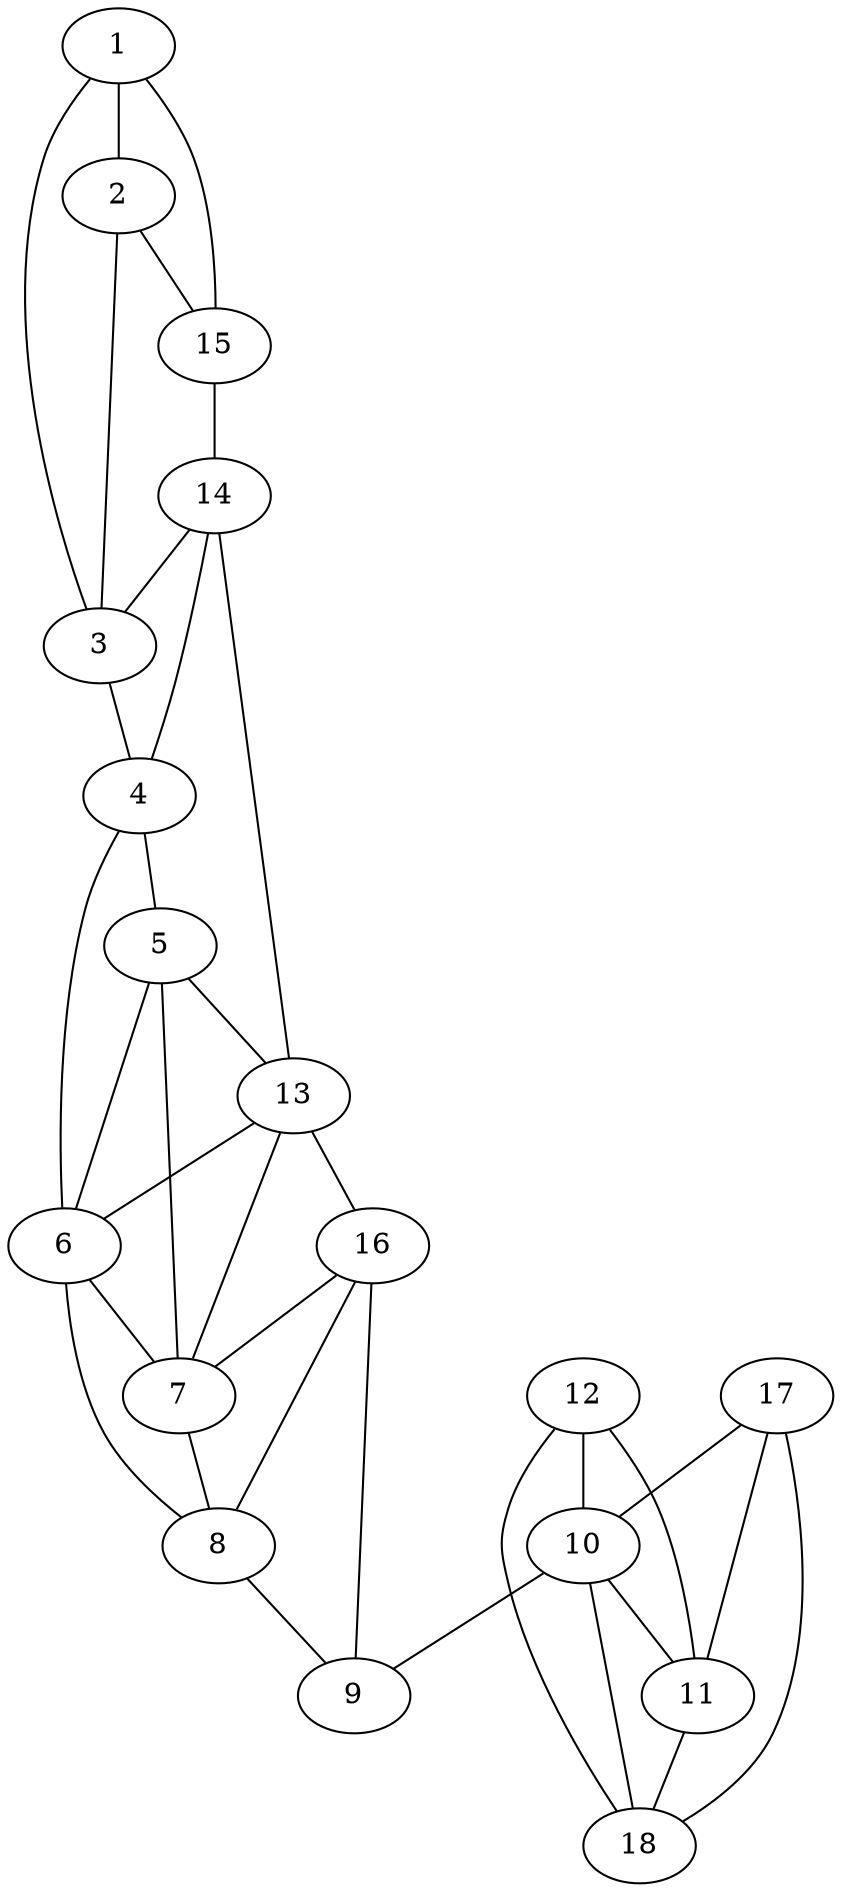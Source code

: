 graph pdb1d4o {
	1	 [aaLength=12,
		sequence=NLDNAIDMIREA,
		type=0];
	2	 [aaLength=7,
		sequence=GYGLCAA,
		type=0];
	1 -- 2	 [distance0="23.2355",
		frequency=1,
		type0=1];
	3	 [aaLength=15,
		sequence=AQYPIADLVKMLSEQ,
		type=0];
	1 -- 3	 [distance0="28.62942",
		frequency=1,
		type0=2];
	2 -- 3	 [distance0="14.42081",
		distance1="1.0",
		frequency=2,
		type0=1,
		type1=4];
	15	 [aaLength=6,
		sequence=SIIITP,
		type=1];
	2 -- 15	 [distance0="38.11292",
		frequency=1,
		type0=3];
	4	 [aaLength=11,
		sequence=GQLNVLLAEAG,
		type=0];
	3 -- 4	 [distance0="32.48404",
		frequency=1,
		type0=3];
	5	 [aaLength=3,
		sequence=PYD,
		type=0];
	4 -- 5	 [distance0="16.38764",
		distance1="1.0",
		frequency=2,
		type0=1,
		type1=4];
	6	 [aaLength=5,
		sequence=MDEIN,
		type=0];
	4 -- 6	 [distance0="26.14033",
		frequency=1,
		type0=2];
	7	 [aaLength=6,
		sequence=HDFPDT,
		type=0];
	5 -- 7	 [distance0="23.05706",
		frequency=1,
		type0=3];
	5 -- 6	 [distance0="14.27644",
		frequency=1,
		type0=1];
	13	 [aaLength=3,
		sequence=VLE,
		type=1];
	5 -- 13	 [distance0="1.0",
		frequency=1,
		type0=4];
	6 -- 7	 [distance0="8.827271",
		distance1="0.0",
		frequency=2,
		type0=1,
		type1=5];
	8	 [aaLength=5,
		sequence=NDTVN,
		type=0];
	6 -- 8	 [distance0="23.68644",
		frequency=1,
		type0=3];
	7 -- 8	 [distance0="19.68593",
		frequency=1,
		type0=2];
	9	 [aaLength=6,
		sequence=SAAQED,
		type=0];
	8 -- 9	 [distance0="10.10177",
		distance1="0.0",
		frequency=2,
		type0=1,
		type1=5];
	10	 [aaLength=5,
		sequence=EVWKS,
		type=0];
	11	 [aaLength=6,
		sequence=NPIFYK,
		type=0];
	10 -- 11	 [distance0="23.84371",
		frequency=1,
		type0=3];
	10 -- 9	 [distance0="18.8145",
		frequency=1,
		type0=1];
	18	 [aaLength=5,
		sequence=TAMLL,
		type=1];
	11 -- 18	 [distance0="21.04648",
		distance1="2.0",
		frequency=2,
		type0=1,
		type1=4];
	12	 [aaLength=15,
		sequence=DAKKTCDALQAKVRE,
		type=0];
	12 -- 11	 [distance0="23.33284",
		frequency=1,
		type0=1];
	12 -- 10	 [distance0="41.1973",
		frequency=1,
		type0=3];
	12 -- 18	 [distance0="38.5431",
		frequency=1,
		type0=2];
	13 -- 7	 [distance0="28.59365",
		frequency=1,
		type0=2];
	13 -- 6	 [distance0="0.0",
		frequency=1,
		type0=5];
	16	 [aaLength=5,
		sequence=LVLVI,
		type=1];
	13 -- 16	 [distance0="15.0",
		frequency=1,
		type0=1];
	14	 [aaLength=6,
		sequence=KVRFGI,
		type=1];
	14 -- 3	 [distance0="44.81345",
		frequency=1,
		type0=3];
	14 -- 4	 [distance0="8.0",
		frequency=1,
		type0=4];
	14 -- 13	 [distance0="30.0",
		frequency=1,
		type0=1];
	15 -- 1	 [distance0="34.75977",
		frequency=1,
		type0=2];
	15 -- 14	 [distance0="31.0",
		frequency=1,
		type0=1];
	16 -- 7	 [distance0="28.33014",
		frequency=1,
		type0=3];
	16 -- 8	 [distance0="2.0",
		frequency=1,
		type0=4];
	16 -- 9	 [distance0="22.86249",
		frequency=1,
		type0=2];
	17	 [aaLength=5,
		sequence=VIVMK,
		type=1];
	17 -- 11	 [distance0="25.1983",
		distance1="11.0",
		frequency=2,
		type0=3,
		type1=4];
	17 -- 10	 [distance0="22.4268",
		frequency=1,
		type0=1];
	17 -- 18	 [distance0="24.0",
		frequency=1,
		type0=2];
	18 -- 10	 [distance0="37.61597",
		frequency=1,
		type0=3];
}
